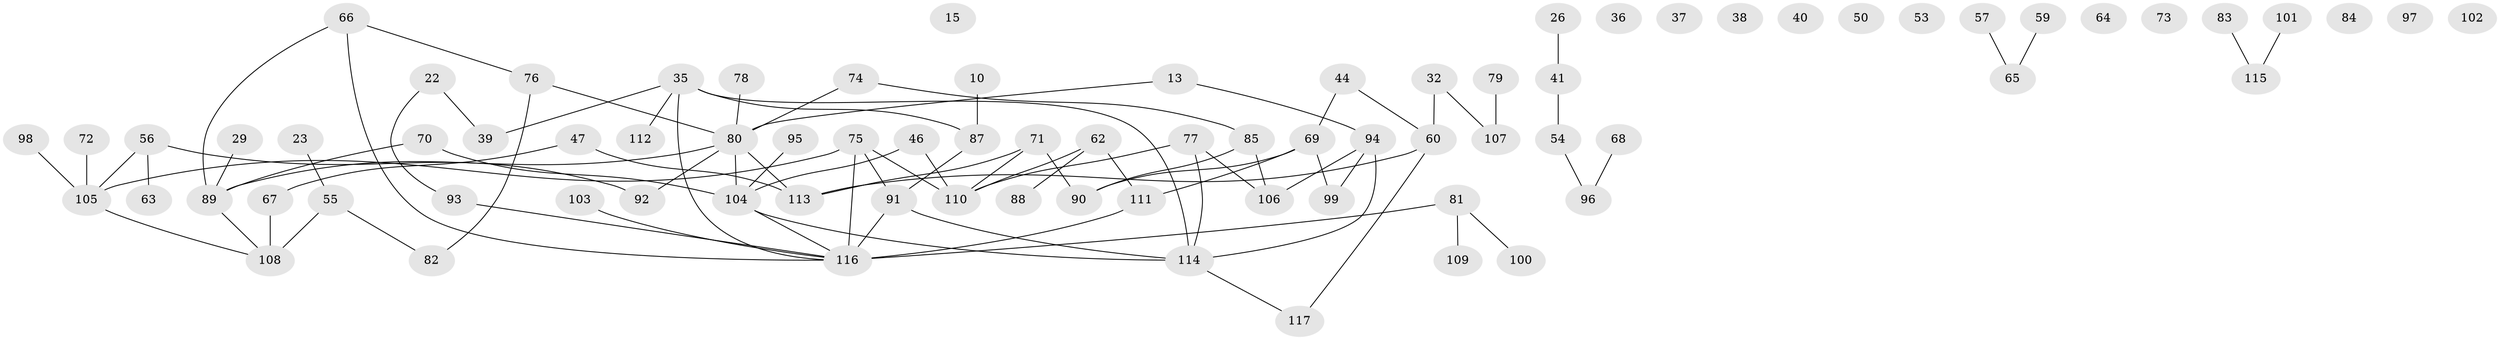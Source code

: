 // original degree distribution, {4: 0.07692307692307693, 3: 0.23931623931623933, 1: 0.20512820512820512, 2: 0.2905982905982906, 5: 0.042735042735042736, 7: 0.008547008547008548, 0: 0.10256410256410256, 6: 0.02564102564102564, 8: 0.008547008547008548}
// Generated by graph-tools (version 1.1) at 2025/44/03/04/25 21:44:02]
// undirected, 81 vertices, 89 edges
graph export_dot {
graph [start="1"]
  node [color=gray90,style=filled];
  10;
  13;
  15;
  22;
  23;
  26;
  29;
  32;
  35 [super="+27"];
  36;
  37;
  38;
  39;
  40;
  41;
  44;
  46 [super="+18"];
  47;
  50;
  53;
  54;
  55 [super="+25"];
  56 [super="+28"];
  57;
  59;
  60;
  62 [super="+14+48"];
  63;
  64;
  65;
  66;
  67;
  68;
  69;
  70;
  71;
  72;
  73;
  74;
  75 [super="+34+42"];
  76;
  77 [super="+19"];
  78;
  79;
  80 [super="+8"];
  81 [super="+5+52"];
  82;
  83;
  84;
  85;
  87 [super="+58"];
  88;
  89 [super="+24"];
  90;
  91 [super="+2+16"];
  92;
  93;
  94;
  95;
  96;
  97;
  98;
  99;
  100;
  101;
  102;
  103;
  104 [super="+7+86"];
  105 [super="+1"];
  106 [super="+49"];
  107;
  108 [super="+4"];
  109;
  110;
  111 [super="+51"];
  112;
  113 [super="+11"];
  114 [super="+21+33+61"];
  115;
  116 [super="+45+43"];
  117;
  10 -- 87;
  13 -- 94;
  13 -- 80;
  22 -- 39;
  22 -- 93;
  23 -- 55;
  26 -- 41;
  29 -- 89;
  32 -- 60;
  32 -- 107;
  35 -- 112;
  35 -- 114;
  35 -- 87;
  35 -- 39;
  35 -- 116;
  41 -- 54;
  44 -- 60;
  44 -- 69;
  46 -- 110;
  46 -- 104;
  47 -- 67;
  47 -- 113;
  54 -- 96;
  55 -- 82;
  55 -- 108 [weight=2];
  56 -- 105;
  56 -- 92;
  56 -- 63;
  57 -- 65;
  59 -- 65;
  60 -- 113;
  60 -- 117;
  62 -- 111;
  62 -- 110;
  62 -- 88;
  66 -- 76;
  66 -- 89;
  66 -- 116;
  67 -- 108;
  68 -- 96;
  69 -- 90;
  69 -- 99;
  69 -- 111;
  70 -- 89;
  70 -- 104;
  71 -- 90;
  71 -- 110;
  71 -- 113;
  72 -- 105;
  74 -- 80;
  74 -- 85;
  75 -- 91;
  75 -- 105;
  75 -- 116;
  75 -- 110;
  76 -- 82;
  76 -- 80;
  77 -- 110 [weight=2];
  77 -- 114;
  77 -- 106;
  78 -- 80;
  79 -- 107;
  80 -- 89;
  80 -- 113;
  80 -- 92;
  80 -- 104;
  81 -- 109;
  81 -- 116 [weight=2];
  81 -- 100;
  83 -- 115;
  85 -- 90;
  85 -- 106;
  87 -- 91 [weight=2];
  89 -- 108;
  91 -- 114;
  91 -- 116 [weight=3];
  93 -- 116;
  94 -- 99;
  94 -- 106;
  94 -- 114;
  95 -- 104;
  98 -- 105;
  101 -- 115;
  103 -- 116;
  104 -- 116 [weight=3];
  104 -- 114 [weight=2];
  105 -- 108;
  111 -- 116 [weight=2];
  114 -- 117;
}
